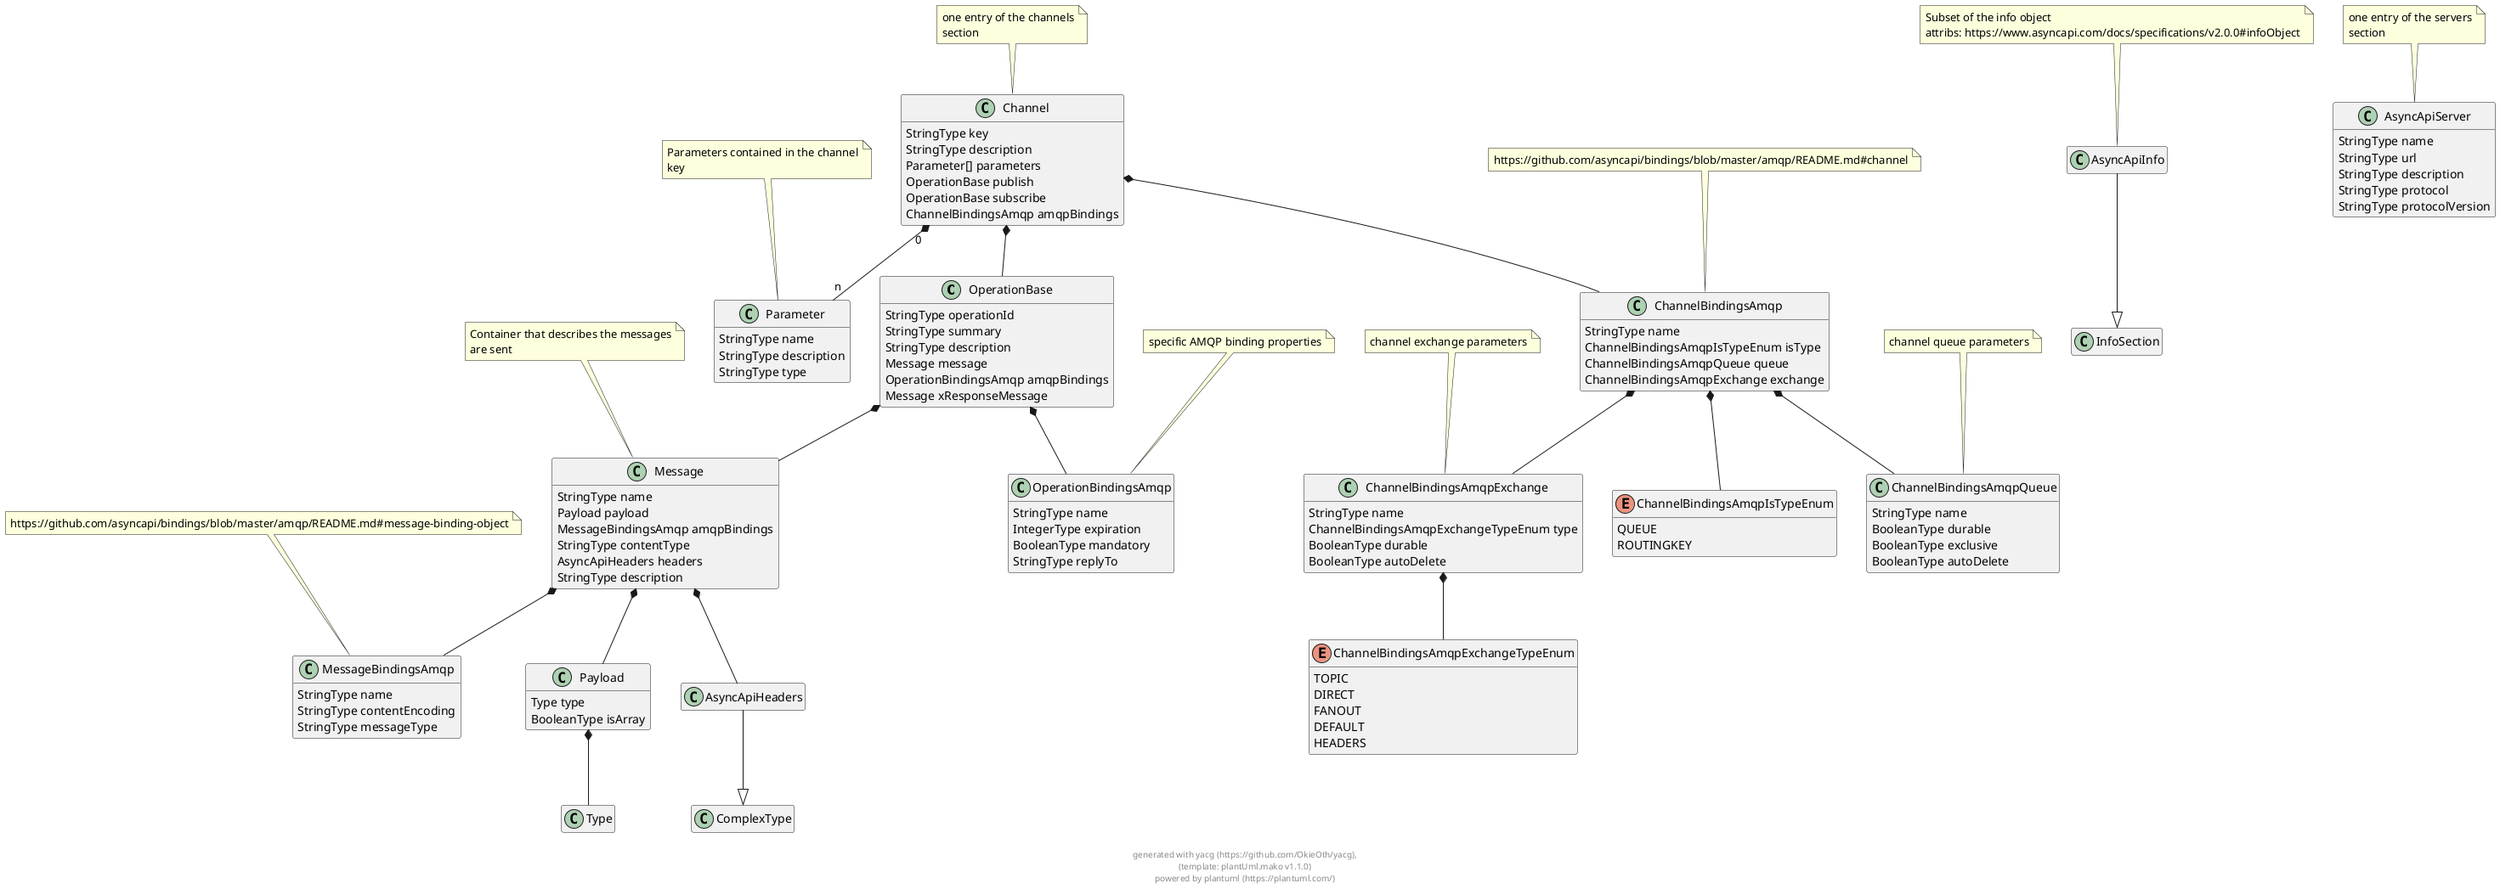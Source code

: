 
@startuml
hide empty methods
hide empty fields

class OperationBase {
        StringType operationId
        StringType summary
        StringType description
        Message message
        OperationBindingsAmqp amqpBindings
        Message xResponseMessage
}


class Message {
        StringType name
        Payload payload
        MessageBindingsAmqp amqpBindings
        StringType contentType
        AsyncApiHeaders headers
        StringType description
}

note top: Container that describes the messages\nare sent

class OperationBindingsAmqp {
        StringType name
        IntegerType expiration
        BooleanType mandatory
        StringType replyTo
}

note top: specific AMQP binding properties

class AsyncApiInfo {
}

note top: Subset of the info object\nattribs: https://www.asyncapi.com/docs/specifications/v2.0.0#infoObject

AsyncApiInfo --|> InfoSection
class AsyncApiServer {
        StringType name
        StringType url
        StringType description
        StringType protocol
        StringType protocolVersion
}

note top: one entry of the servers\nsection

class Channel {
        StringType key
        StringType description
        Parameter[] parameters
        OperationBase publish
        OperationBase subscribe
        ChannelBindingsAmqp amqpBindings
}

note top: one entry of the channels\nsection

class Parameter {
        StringType name
        StringType description
        StringType type
}

note top: Parameters contained in the channel\nkey

class ChannelBindingsAmqp {
        StringType name
        ChannelBindingsAmqpIsTypeEnum isType
        ChannelBindingsAmqpQueue queue
        ChannelBindingsAmqpExchange exchange
}

note top: https://github.com/asyncapi/bindings/blob/master/amqp/README.md#channel

class ChannelBindingsAmqpExchange {
        StringType name
        ChannelBindingsAmqpExchangeTypeEnum type
        BooleanType durable
        BooleanType autoDelete
}

note top: channel exchange parameters

enum ChannelBindingsAmqpExchangeTypeEnum {
    TOPIC
    DIRECT
    FANOUT
    DEFAULT
    HEADERS
}


class ChannelBindingsAmqpQueue {
        StringType name
        BooleanType durable
        BooleanType exclusive
        BooleanType autoDelete
}

note top: channel queue parameters

enum ChannelBindingsAmqpIsTypeEnum {
    QUEUE
    ROUTINGKEY
}


class Payload {
        Type type
        BooleanType isArray
}


class MessageBindingsAmqp {
        StringType name
        StringType contentEncoding
        StringType messageType
}

note top: https://github.com/asyncapi/bindings/blob/master/amqp/README.md#message-binding-object

class AsyncApiHeaders {
}


AsyncApiHeaders --|> ComplexType

    



OperationBase  *--  Message
            

OperationBase  *--  OperationBindingsAmqp
            


    

Message  *--  Payload
            

Message  *--  MessageBindingsAmqp
            


Message  *--  AsyncApiHeaders
            


    




    
    





    


Channel "0" *-- "n" Parameter
            

Channel  *--  OperationBase
            


Channel  *--  ChannelBindingsAmqp
            

    



    

ChannelBindingsAmqp  *--  ChannelBindingsAmqpIsTypeEnum
            

ChannelBindingsAmqp  *--  ChannelBindingsAmqpQueue
            

ChannelBindingsAmqp  *--  ChannelBindingsAmqpExchange
            

    

ChannelBindingsAmqpExchange  *--  ChannelBindingsAmqpExchangeTypeEnum
            



    
    




    
    
Payload  *--  Type
            


    



    

footer \ngenerated with yacg (https://github.com/OkieOth/yacg),\n(template: plantUml.mako v1.1.0)\npowered by plantuml (https://plantuml.com/)
@enduml